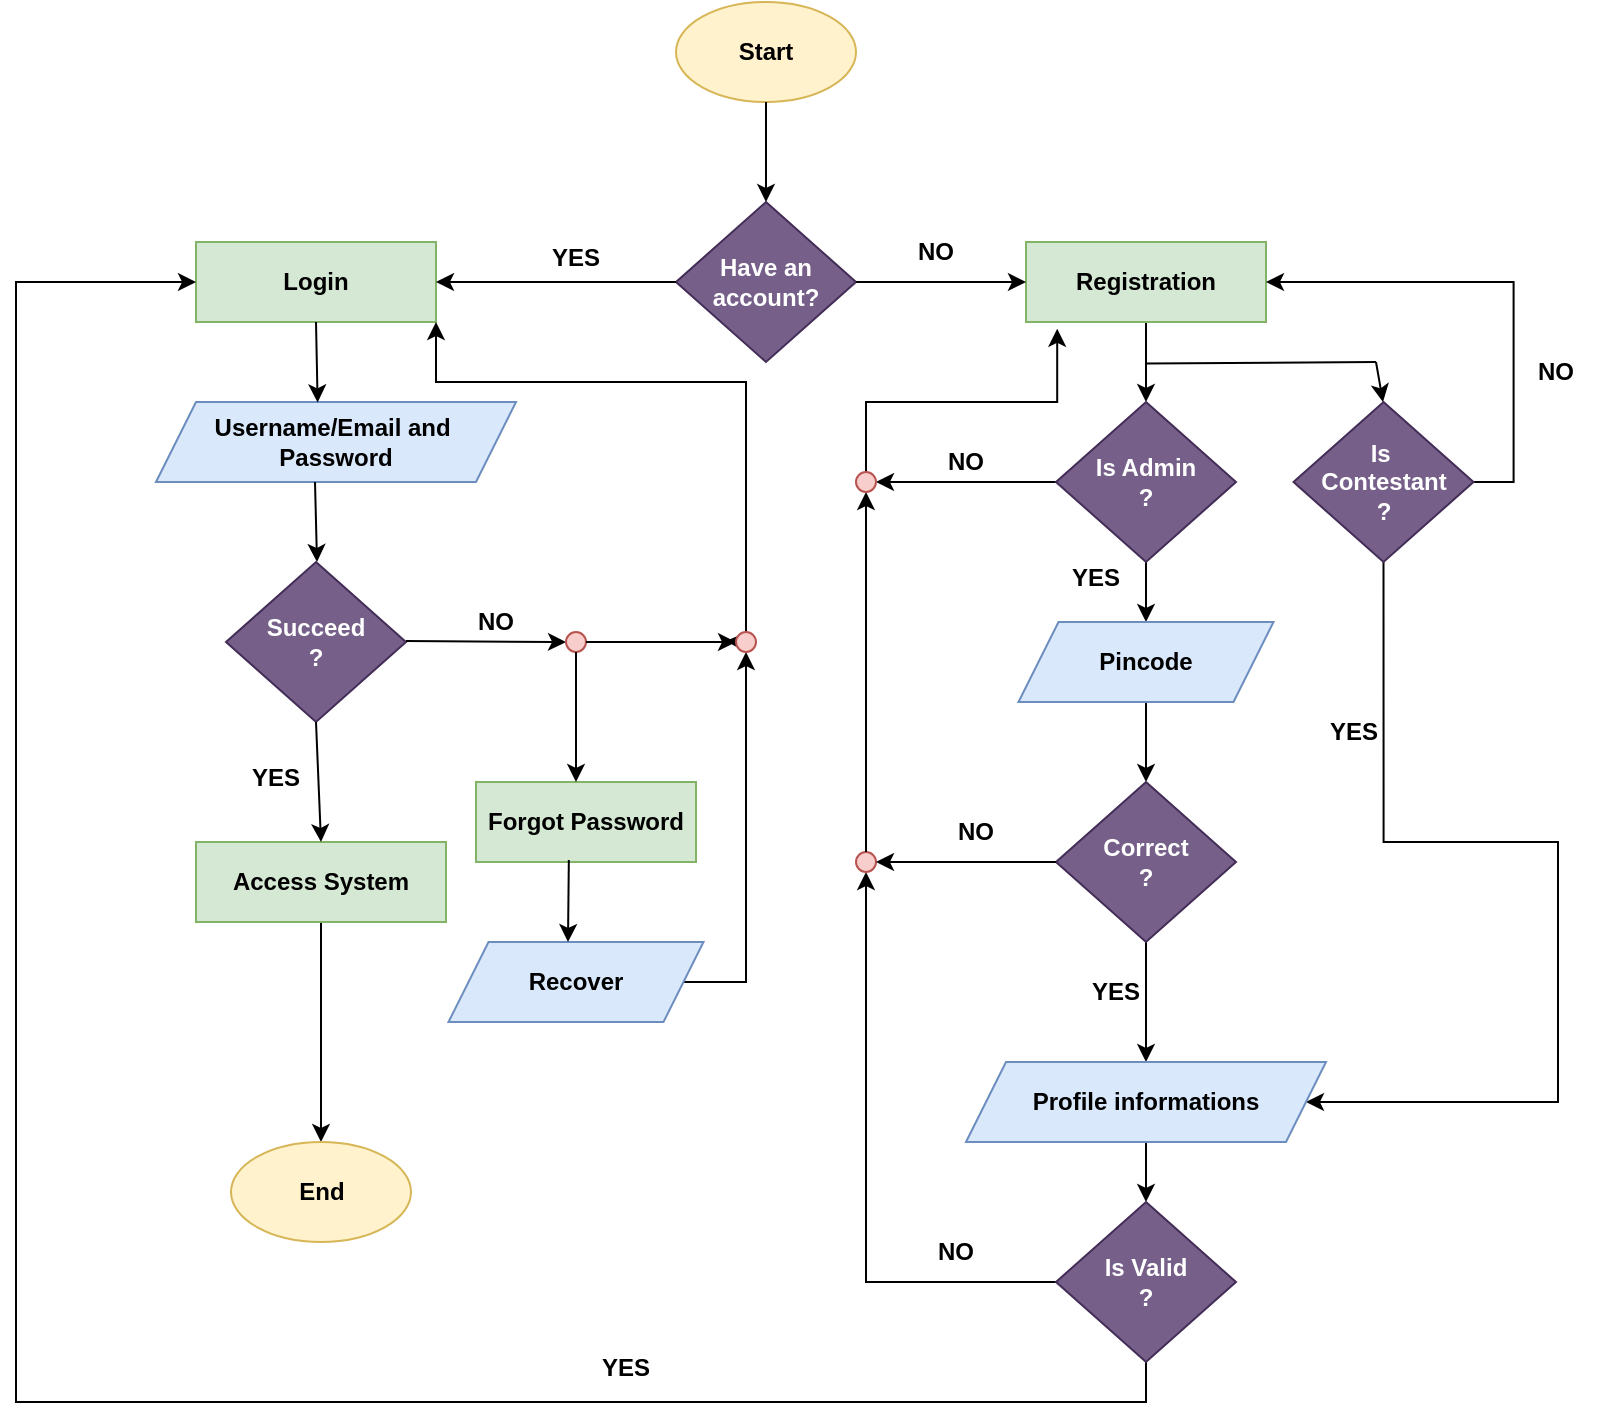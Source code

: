 <mxfile version="24.1.0" type="device">
  <diagram name="Page-1" id="LbJUKonwbourqvJiCGiW">
    <mxGraphModel dx="1050" dy="565" grid="0" gridSize="10" guides="1" tooltips="1" connect="1" arrows="1" fold="1" page="1" pageScale="1" pageWidth="850" pageHeight="1100" math="0" shadow="0">
      <root>
        <mxCell id="0" />
        <mxCell id="1" parent="0" />
        <mxCell id="G7QfSokvVwDWU3bzImGe-1" value="&lt;b&gt;Start&lt;/b&gt;" style="ellipse;whiteSpace=wrap;html=1;fillColor=#fff2cc;strokeColor=#d6b656;" parent="1" vertex="1">
          <mxGeometry x="370" y="60" width="90" height="50" as="geometry" />
        </mxCell>
        <mxCell id="G7QfSokvVwDWU3bzImGe-2" value="&lt;b&gt;Have an account?&lt;/b&gt;" style="rhombus;whiteSpace=wrap;html=1;fillColor=#76608a;strokeColor=#432D57;fontColor=#ffffff;" parent="1" vertex="1">
          <mxGeometry x="370" y="160" width="90" height="80" as="geometry" />
        </mxCell>
        <mxCell id="G7QfSokvVwDWU3bzImGe-4" value="" style="endArrow=classic;html=1;rounded=0;entryX=0.5;entryY=0;entryDx=0;entryDy=0;exitX=0.5;exitY=1;exitDx=0;exitDy=0;" parent="1" source="G7QfSokvVwDWU3bzImGe-1" target="G7QfSokvVwDWU3bzImGe-2" edge="1">
          <mxGeometry width="50" height="50" relative="1" as="geometry">
            <mxPoint x="390" y="130" as="sourcePoint" />
            <mxPoint x="440" y="110" as="targetPoint" />
          </mxGeometry>
        </mxCell>
        <mxCell id="G7QfSokvVwDWU3bzImGe-5" value="&lt;b&gt;Login&lt;/b&gt;" style="rounded=0;whiteSpace=wrap;html=1;fillColor=#d5e8d4;strokeColor=#82b366;" parent="1" vertex="1">
          <mxGeometry x="130" y="180" width="120" height="40" as="geometry" />
        </mxCell>
        <mxCell id="G7QfSokvVwDWU3bzImGe-58" style="edgeStyle=orthogonalEdgeStyle;rounded=0;orthogonalLoop=1;jettySize=auto;html=1;entryX=0.5;entryY=0;entryDx=0;entryDy=0;" parent="1" source="G7QfSokvVwDWU3bzImGe-6" target="G7QfSokvVwDWU3bzImGe-56" edge="1">
          <mxGeometry relative="1" as="geometry" />
        </mxCell>
        <mxCell id="G7QfSokvVwDWU3bzImGe-6" value="&lt;b&gt;Registration&lt;/b&gt;" style="rounded=0;whiteSpace=wrap;html=1;fillColor=#d5e8d4;strokeColor=#82b366;" parent="1" vertex="1">
          <mxGeometry x="545" y="180" width="120" height="40" as="geometry" />
        </mxCell>
        <mxCell id="G7QfSokvVwDWU3bzImGe-8" value="" style="endArrow=classic;html=1;rounded=0;exitX=0;exitY=0.5;exitDx=0;exitDy=0;entryX=1;entryY=0.5;entryDx=0;entryDy=0;" parent="1" source="G7QfSokvVwDWU3bzImGe-2" target="G7QfSokvVwDWU3bzImGe-5" edge="1">
          <mxGeometry width="50" height="50" relative="1" as="geometry">
            <mxPoint x="260" y="220" as="sourcePoint" />
            <mxPoint x="310" y="170" as="targetPoint" />
          </mxGeometry>
        </mxCell>
        <mxCell id="G7QfSokvVwDWU3bzImGe-9" value="" style="endArrow=classic;html=1;rounded=0;exitX=1;exitY=0.5;exitDx=0;exitDy=0;entryX=0;entryY=0.5;entryDx=0;entryDy=0;" parent="1" source="G7QfSokvVwDWU3bzImGe-2" target="G7QfSokvVwDWU3bzImGe-6" edge="1">
          <mxGeometry width="50" height="50" relative="1" as="geometry">
            <mxPoint x="580" y="160" as="sourcePoint" />
            <mxPoint x="460" y="160" as="targetPoint" />
          </mxGeometry>
        </mxCell>
        <mxCell id="G7QfSokvVwDWU3bzImGe-10" value="&lt;b&gt;Username/Email and&amp;nbsp;&lt;/b&gt;&lt;div&gt;&lt;b&gt;Password&lt;/b&gt;&lt;/div&gt;" style="shape=parallelogram;perimeter=parallelogramPerimeter;whiteSpace=wrap;html=1;fixedSize=1;fillColor=#dae8fc;strokeColor=#6c8ebf;" parent="1" vertex="1">
          <mxGeometry x="110" y="260" width="180" height="40" as="geometry" />
        </mxCell>
        <mxCell id="G7QfSokvVwDWU3bzImGe-11" value="" style="endArrow=classic;html=1;rounded=0;exitX=0.5;exitY=1;exitDx=0;exitDy=0;entryX=0.449;entryY=0.005;entryDx=0;entryDy=0;entryPerimeter=0;" parent="1" source="G7QfSokvVwDWU3bzImGe-5" target="G7QfSokvVwDWU3bzImGe-10" edge="1">
          <mxGeometry width="50" height="50" relative="1" as="geometry">
            <mxPoint x="260" y="250" as="sourcePoint" />
            <mxPoint x="310" y="200" as="targetPoint" />
          </mxGeometry>
        </mxCell>
        <mxCell id="G7QfSokvVwDWU3bzImGe-12" value="&lt;b&gt;Succeed&lt;/b&gt;&lt;div&gt;&lt;b&gt;?&lt;/b&gt;&lt;/div&gt;" style="rhombus;whiteSpace=wrap;html=1;fillColor=#76608a;strokeColor=#432D57;fontColor=#ffffff;" parent="1" vertex="1">
          <mxGeometry x="145" y="340" width="90" height="80" as="geometry" />
        </mxCell>
        <mxCell id="G7QfSokvVwDWU3bzImGe-13" value="" style="endArrow=classic;html=1;rounded=0;exitX=0.5;exitY=1;exitDx=0;exitDy=0;entryX=0.449;entryY=0.005;entryDx=0;entryDy=0;entryPerimeter=0;" parent="1" edge="1">
          <mxGeometry width="50" height="50" relative="1" as="geometry">
            <mxPoint x="189.5" y="300" as="sourcePoint" />
            <mxPoint x="190.5" y="340" as="targetPoint" />
          </mxGeometry>
        </mxCell>
        <mxCell id="G7QfSokvVwDWU3bzImGe-17" value="&lt;b&gt;Forgot Password&lt;/b&gt;" style="rounded=0;whiteSpace=wrap;html=1;fillColor=#d5e8d4;strokeColor=#82b366;" parent="1" vertex="1">
          <mxGeometry x="270" y="450" width="110" height="40" as="geometry" />
        </mxCell>
        <mxCell id="G7QfSokvVwDWU3bzImGe-18" value="" style="endArrow=classic;html=1;rounded=0;exitX=1;exitY=0.5;exitDx=0;exitDy=0;entryX=0;entryY=0.5;entryDx=0;entryDy=0;" parent="1" target="G7QfSokvVwDWU3bzImGe-29" edge="1">
          <mxGeometry width="50" height="50" relative="1" as="geometry">
            <mxPoint x="235" y="379.5" as="sourcePoint" />
            <mxPoint x="300" y="380" as="targetPoint" />
          </mxGeometry>
        </mxCell>
        <mxCell id="G7QfSokvVwDWU3bzImGe-46" style="edgeStyle=orthogonalEdgeStyle;rounded=0;orthogonalLoop=1;jettySize=auto;html=1;exitX=1;exitY=0.5;exitDx=0;exitDy=0;entryX=0.5;entryY=1;entryDx=0;entryDy=0;" parent="1" source="G7QfSokvVwDWU3bzImGe-20" target="G7QfSokvVwDWU3bzImGe-44" edge="1">
          <mxGeometry relative="1" as="geometry" />
        </mxCell>
        <mxCell id="G7QfSokvVwDWU3bzImGe-20" value="&lt;b&gt;Recover&lt;/b&gt;" style="shape=parallelogram;perimeter=parallelogramPerimeter;whiteSpace=wrap;html=1;fixedSize=1;fillColor=#dae8fc;strokeColor=#6c8ebf;" parent="1" vertex="1">
          <mxGeometry x="256.25" y="530" width="127.5" height="40" as="geometry" />
        </mxCell>
        <mxCell id="G7QfSokvVwDWU3bzImGe-23" value="&lt;b&gt;YES&lt;/b&gt;&lt;div&gt;&lt;br&gt;&lt;/div&gt;" style="text;html=1;align=center;verticalAlign=middle;whiteSpace=wrap;rounded=0;" parent="1" vertex="1">
          <mxGeometry x="290" y="180" width="60" height="30" as="geometry" />
        </mxCell>
        <mxCell id="G7QfSokvVwDWU3bzImGe-24" value="&lt;b&gt;YES&lt;/b&gt;&lt;div&gt;&lt;br&gt;&lt;/div&gt;" style="text;html=1;align=center;verticalAlign=middle;whiteSpace=wrap;rounded=0;" parent="1" vertex="1">
          <mxGeometry x="140" y="440" width="60" height="30" as="geometry" />
        </mxCell>
        <mxCell id="G7QfSokvVwDWU3bzImGe-25" value="&lt;b&gt;NO&lt;/b&gt;" style="text;html=1;align=center;verticalAlign=middle;whiteSpace=wrap;rounded=0;" parent="1" vertex="1">
          <mxGeometry x="470" y="170" width="60" height="30" as="geometry" />
        </mxCell>
        <mxCell id="G7QfSokvVwDWU3bzImGe-26" value="&lt;b&gt;NO&lt;/b&gt;" style="text;html=1;align=center;verticalAlign=middle;whiteSpace=wrap;rounded=0;" parent="1" vertex="1">
          <mxGeometry x="250" y="355" width="60" height="30" as="geometry" />
        </mxCell>
        <mxCell id="G7QfSokvVwDWU3bzImGe-110" style="edgeStyle=orthogonalEdgeStyle;rounded=0;orthogonalLoop=1;jettySize=auto;html=1;" parent="1" source="G7QfSokvVwDWU3bzImGe-27" edge="1">
          <mxGeometry relative="1" as="geometry">
            <mxPoint x="192.5" y="630" as="targetPoint" />
          </mxGeometry>
        </mxCell>
        <mxCell id="G7QfSokvVwDWU3bzImGe-27" value="&lt;b&gt;Access System&lt;/b&gt;" style="rounded=0;whiteSpace=wrap;html=1;fillColor=#d5e8d4;strokeColor=#82b366;" parent="1" vertex="1">
          <mxGeometry x="130" y="480" width="125" height="40" as="geometry" />
        </mxCell>
        <mxCell id="G7QfSokvVwDWU3bzImGe-28" value="" style="endArrow=classic;html=1;rounded=0;entryX=0.5;entryY=0;entryDx=0;entryDy=0;" parent="1" target="G7QfSokvVwDWU3bzImGe-27" edge="1">
          <mxGeometry width="50" height="50" relative="1" as="geometry">
            <mxPoint x="190" y="420" as="sourcePoint" />
            <mxPoint x="240" y="370" as="targetPoint" />
          </mxGeometry>
        </mxCell>
        <mxCell id="G7QfSokvVwDWU3bzImGe-29" value="" style="ellipse;whiteSpace=wrap;html=1;aspect=fixed;fillColor=#f8cecc;strokeColor=#b85450;" parent="1" vertex="1">
          <mxGeometry x="315" y="375" width="10" height="10" as="geometry" />
        </mxCell>
        <mxCell id="G7QfSokvVwDWU3bzImGe-31" value="" style="endArrow=classic;html=1;rounded=0;exitX=0.5;exitY=1;exitDx=0;exitDy=0;" parent="1" source="G7QfSokvVwDWU3bzImGe-29" edge="1">
          <mxGeometry width="50" height="50" relative="1" as="geometry">
            <mxPoint x="310" y="400" as="sourcePoint" />
            <mxPoint x="320" y="450" as="targetPoint" />
          </mxGeometry>
        </mxCell>
        <mxCell id="G7QfSokvVwDWU3bzImGe-34" value="" style="endArrow=classic;html=1;rounded=0;exitX=0.422;exitY=0.975;exitDx=0;exitDy=0;exitPerimeter=0;" parent="1" source="G7QfSokvVwDWU3bzImGe-17" edge="1">
          <mxGeometry width="50" height="50" relative="1" as="geometry">
            <mxPoint x="333" y="490" as="sourcePoint" />
            <mxPoint x="316" y="530" as="targetPoint" />
          </mxGeometry>
        </mxCell>
        <mxCell id="G7QfSokvVwDWU3bzImGe-39" value="" style="endArrow=classic;html=1;rounded=0;entryX=0;entryY=0.5;entryDx=0;entryDy=0;" parent="1" source="G7QfSokvVwDWU3bzImGe-44" edge="1">
          <mxGeometry width="50" height="50" relative="1" as="geometry">
            <mxPoint x="325" y="380" as="sourcePoint" />
            <mxPoint x="395" y="379.5" as="targetPoint" />
          </mxGeometry>
        </mxCell>
        <mxCell id="G7QfSokvVwDWU3bzImGe-45" value="" style="endArrow=classic;html=1;rounded=0;entryX=0;entryY=0.5;entryDx=0;entryDy=0;" parent="1" target="G7QfSokvVwDWU3bzImGe-44" edge="1">
          <mxGeometry width="50" height="50" relative="1" as="geometry">
            <mxPoint x="325" y="380" as="sourcePoint" />
            <mxPoint x="395" y="379.5" as="targetPoint" />
          </mxGeometry>
        </mxCell>
        <mxCell id="G7QfSokvVwDWU3bzImGe-54" style="edgeStyle=orthogonalEdgeStyle;rounded=0;orthogonalLoop=1;jettySize=auto;html=1;exitX=0.5;exitY=0;exitDx=0;exitDy=0;entryX=1;entryY=1;entryDx=0;entryDy=0;" parent="1" source="G7QfSokvVwDWU3bzImGe-44" target="G7QfSokvVwDWU3bzImGe-5" edge="1">
          <mxGeometry relative="1" as="geometry">
            <Array as="points">
              <mxPoint x="405" y="250" />
              <mxPoint x="250" y="250" />
            </Array>
          </mxGeometry>
        </mxCell>
        <mxCell id="G7QfSokvVwDWU3bzImGe-44" value="" style="ellipse;whiteSpace=wrap;html=1;aspect=fixed;fillColor=#f8cecc;strokeColor=#b85450;" parent="1" vertex="1">
          <mxGeometry x="400" y="375" width="10" height="10" as="geometry" />
        </mxCell>
        <mxCell id="G7QfSokvVwDWU3bzImGe-119" style="edgeStyle=orthogonalEdgeStyle;rounded=0;orthogonalLoop=1;jettySize=auto;html=1;exitX=0;exitY=0.5;exitDx=0;exitDy=0;entryX=1;entryY=0.5;entryDx=0;entryDy=0;" parent="1" source="G7QfSokvVwDWU3bzImGe-56" target="G7QfSokvVwDWU3bzImGe-117" edge="1">
          <mxGeometry relative="1" as="geometry" />
        </mxCell>
        <mxCell id="G7QfSokvVwDWU3bzImGe-121" style="edgeStyle=orthogonalEdgeStyle;rounded=0;orthogonalLoop=1;jettySize=auto;html=1;exitX=0.5;exitY=1;exitDx=0;exitDy=0;entryX=0.5;entryY=0;entryDx=0;entryDy=0;" parent="1" source="G7QfSokvVwDWU3bzImGe-56" target="G7QfSokvVwDWU3bzImGe-68" edge="1">
          <mxGeometry relative="1" as="geometry" />
        </mxCell>
        <mxCell id="G7QfSokvVwDWU3bzImGe-56" value="&lt;b&gt;Is Admin&lt;/b&gt;&lt;div&gt;&lt;b&gt;?&lt;/b&gt;&lt;/div&gt;" style="rhombus;whiteSpace=wrap;html=1;fillColor=#76608a;strokeColor=#432D57;fontColor=#ffffff;" parent="1" vertex="1">
          <mxGeometry x="560" y="260" width="90" height="80" as="geometry" />
        </mxCell>
        <mxCell id="G7QfSokvVwDWU3bzImGe-101" style="edgeStyle=orthogonalEdgeStyle;rounded=0;orthogonalLoop=1;jettySize=auto;html=1;exitX=0.5;exitY=1;exitDx=0;exitDy=0;entryX=1;entryY=0.5;entryDx=0;entryDy=0;" parent="1" source="G7QfSokvVwDWU3bzImGe-57" target="G7QfSokvVwDWU3bzImGe-77" edge="1">
          <mxGeometry relative="1" as="geometry">
            <mxPoint x="810" y="600" as="targetPoint" />
            <Array as="points">
              <mxPoint x="784" y="480" />
              <mxPoint x="811" y="480" />
              <mxPoint x="811" y="591" />
            </Array>
          </mxGeometry>
        </mxCell>
        <mxCell id="G7QfSokvVwDWU3bzImGe-129" style="edgeStyle=orthogonalEdgeStyle;rounded=0;orthogonalLoop=1;jettySize=auto;html=1;exitX=1;exitY=0.5;exitDx=0;exitDy=0;entryX=1;entryY=0.5;entryDx=0;entryDy=0;" parent="1" source="G7QfSokvVwDWU3bzImGe-57" target="G7QfSokvVwDWU3bzImGe-6" edge="1">
          <mxGeometry relative="1" as="geometry" />
        </mxCell>
        <mxCell id="G7QfSokvVwDWU3bzImGe-57" value="&lt;b&gt;Is&amp;nbsp;&lt;/b&gt;&lt;div&gt;&lt;b&gt;Contestant&lt;/b&gt;&lt;div&gt;&lt;b&gt;?&lt;/b&gt;&lt;/div&gt;&lt;/div&gt;" style="rhombus;whiteSpace=wrap;html=1;fillColor=#76608a;strokeColor=#432D57;fontColor=#ffffff;" parent="1" vertex="1">
          <mxGeometry x="678.75" y="260" width="90" height="80" as="geometry" />
        </mxCell>
        <mxCell id="G7QfSokvVwDWU3bzImGe-73" style="edgeStyle=orthogonalEdgeStyle;rounded=0;orthogonalLoop=1;jettySize=auto;html=1;exitX=0.5;exitY=1;exitDx=0;exitDy=0;entryX=0.5;entryY=0;entryDx=0;entryDy=0;" parent="1" source="G7QfSokvVwDWU3bzImGe-68" target="G7QfSokvVwDWU3bzImGe-72" edge="1">
          <mxGeometry relative="1" as="geometry" />
        </mxCell>
        <mxCell id="G7QfSokvVwDWU3bzImGe-68" value="&lt;b&gt;Pincode&lt;/b&gt;" style="shape=parallelogram;perimeter=parallelogramPerimeter;whiteSpace=wrap;html=1;fixedSize=1;fillColor=#dae8fc;strokeColor=#6c8ebf;" parent="1" vertex="1">
          <mxGeometry x="541.25" y="370" width="127.5" height="40" as="geometry" />
        </mxCell>
        <mxCell id="G7QfSokvVwDWU3bzImGe-78" style="edgeStyle=orthogonalEdgeStyle;rounded=0;orthogonalLoop=1;jettySize=auto;html=1;entryX=0.5;entryY=0;entryDx=0;entryDy=0;" parent="1" source="G7QfSokvVwDWU3bzImGe-72" target="G7QfSokvVwDWU3bzImGe-77" edge="1">
          <mxGeometry relative="1" as="geometry" />
        </mxCell>
        <mxCell id="G7QfSokvVwDWU3bzImGe-72" value="&lt;b&gt;Correct&lt;/b&gt;&lt;div&gt;&lt;b&gt;?&lt;/b&gt;&lt;/div&gt;" style="rhombus;whiteSpace=wrap;html=1;fillColor=#76608a;strokeColor=#432D57;fontColor=#ffffff;" parent="1" vertex="1">
          <mxGeometry x="560" y="450" width="90" height="80" as="geometry" />
        </mxCell>
        <mxCell id="G7QfSokvVwDWU3bzImGe-80" style="edgeStyle=orthogonalEdgeStyle;rounded=0;orthogonalLoop=1;jettySize=auto;html=1;entryX=0.5;entryY=0;entryDx=0;entryDy=0;" parent="1" source="G7QfSokvVwDWU3bzImGe-77" target="G7QfSokvVwDWU3bzImGe-79" edge="1">
          <mxGeometry relative="1" as="geometry" />
        </mxCell>
        <mxCell id="G7QfSokvVwDWU3bzImGe-77" value="&lt;b&gt;Profile informations&lt;/b&gt;" style="shape=parallelogram;perimeter=parallelogramPerimeter;whiteSpace=wrap;html=1;fixedSize=1;fillColor=#dae8fc;strokeColor=#6c8ebf;" parent="1" vertex="1">
          <mxGeometry x="515" y="590" width="180" height="40" as="geometry" />
        </mxCell>
        <mxCell id="G7QfSokvVwDWU3bzImGe-89" style="edgeStyle=orthogonalEdgeStyle;rounded=0;orthogonalLoop=1;jettySize=auto;html=1;entryX=0.5;entryY=1;entryDx=0;entryDy=0;" parent="1" source="G7QfSokvVwDWU3bzImGe-79" target="G7QfSokvVwDWU3bzImGe-84" edge="1">
          <mxGeometry relative="1" as="geometry" />
        </mxCell>
        <mxCell id="G7QfSokvVwDWU3bzImGe-127" style="edgeStyle=orthogonalEdgeStyle;rounded=0;orthogonalLoop=1;jettySize=auto;html=1;exitX=0.5;exitY=1;exitDx=0;exitDy=0;entryX=0;entryY=0.5;entryDx=0;entryDy=0;" parent="1" source="G7QfSokvVwDWU3bzImGe-79" target="G7QfSokvVwDWU3bzImGe-5" edge="1">
          <mxGeometry relative="1" as="geometry">
            <mxPoint x="50" y="190" as="targetPoint" />
            <Array as="points">
              <mxPoint x="605" y="760" />
              <mxPoint x="40" y="760" />
              <mxPoint x="40" y="200" />
            </Array>
          </mxGeometry>
        </mxCell>
        <mxCell id="G7QfSokvVwDWU3bzImGe-79" value="&lt;b&gt;Is Valid&lt;/b&gt;&lt;div&gt;&lt;b&gt;?&lt;/b&gt;&lt;/div&gt;" style="rhombus;whiteSpace=wrap;html=1;fillColor=#76608a;strokeColor=#432D57;fontColor=#ffffff;" parent="1" vertex="1">
          <mxGeometry x="560" y="660" width="90" height="80" as="geometry" />
        </mxCell>
        <mxCell id="G7QfSokvVwDWU3bzImGe-90" style="rounded=0;orthogonalLoop=1;jettySize=auto;html=1;elbow=vertical;edgeStyle=elbowEdgeStyle;entryX=0.13;entryY=1.085;entryDx=0;entryDy=0;entryPerimeter=0;" parent="1" source="G7QfSokvVwDWU3bzImGe-117" target="G7QfSokvVwDWU3bzImGe-6" edge="1">
          <mxGeometry relative="1" as="geometry">
            <mxPoint x="500" y="240" as="targetPoint" />
            <Array as="points">
              <mxPoint x="520" y="260" />
              <mxPoint x="510" y="354" />
            </Array>
          </mxGeometry>
        </mxCell>
        <mxCell id="G7QfSokvVwDWU3bzImGe-84" value="" style="ellipse;whiteSpace=wrap;html=1;aspect=fixed;fillColor=#f8cecc;strokeColor=#b85450;" parent="1" vertex="1">
          <mxGeometry x="460" y="485" width="10" height="10" as="geometry" />
        </mxCell>
        <mxCell id="G7QfSokvVwDWU3bzImGe-96" value="&lt;b&gt;NO&lt;/b&gt;" style="text;html=1;align=center;verticalAlign=middle;whiteSpace=wrap;rounded=0;" parent="1" vertex="1">
          <mxGeometry x="490" y="460" width="60" height="30" as="geometry" />
        </mxCell>
        <mxCell id="G7QfSokvVwDWU3bzImGe-99" value="" style="endArrow=classic;html=1;rounded=0;entryX=0.449;entryY=0.005;entryDx=0;entryDy=0;entryPerimeter=0;" parent="1" edge="1">
          <mxGeometry width="50" height="50" relative="1" as="geometry">
            <mxPoint x="720" y="240" as="sourcePoint" />
            <mxPoint x="723.5" y="260" as="targetPoint" />
          </mxGeometry>
        </mxCell>
        <mxCell id="G7QfSokvVwDWU3bzImGe-102" value="&lt;b&gt;YES&lt;/b&gt;" style="text;html=1;align=center;verticalAlign=middle;whiteSpace=wrap;rounded=0;" parent="1" vertex="1">
          <mxGeometry x="678.75" y="410" width="60" height="30" as="geometry" />
        </mxCell>
        <mxCell id="G7QfSokvVwDWU3bzImGe-103" value="&lt;b&gt;YES&lt;/b&gt;" style="text;html=1;align=center;verticalAlign=middle;whiteSpace=wrap;rounded=0;" parent="1" vertex="1">
          <mxGeometry x="560" y="540" width="60" height="30" as="geometry" />
        </mxCell>
        <mxCell id="G7QfSokvVwDWU3bzImGe-109" value="&lt;b&gt;End&lt;/b&gt;" style="ellipse;whiteSpace=wrap;html=1;fillColor=#fff2cc;strokeColor=#d6b656;" parent="1" vertex="1">
          <mxGeometry x="147.5" y="630" width="90" height="50" as="geometry" />
        </mxCell>
        <mxCell id="G7QfSokvVwDWU3bzImGe-118" value="" style="rounded=0;orthogonalLoop=1;jettySize=auto;html=1;elbow=vertical;edgeStyle=elbowEdgeStyle;entryX=0.5;entryY=1;entryDx=0;entryDy=0;" parent="1" source="G7QfSokvVwDWU3bzImGe-84" target="G7QfSokvVwDWU3bzImGe-117" edge="1">
          <mxGeometry relative="1" as="geometry">
            <mxPoint x="465" y="320" as="targetPoint" />
            <mxPoint x="465" y="485" as="sourcePoint" />
            <Array as="points" />
          </mxGeometry>
        </mxCell>
        <mxCell id="G7QfSokvVwDWU3bzImGe-117" value="" style="ellipse;whiteSpace=wrap;html=1;aspect=fixed;fillColor=#f8cecc;strokeColor=#b85450;" parent="1" vertex="1">
          <mxGeometry x="460" y="295" width="10" height="10" as="geometry" />
        </mxCell>
        <mxCell id="G7QfSokvVwDWU3bzImGe-120" value="&lt;b&gt;NO&lt;/b&gt;" style="text;html=1;align=center;verticalAlign=middle;whiteSpace=wrap;rounded=0;" parent="1" vertex="1">
          <mxGeometry x="485" y="275" width="60" height="30" as="geometry" />
        </mxCell>
        <mxCell id="G7QfSokvVwDWU3bzImGe-123" value="" style="endArrow=classic;html=1;rounded=0;entryX=1;entryY=0.5;entryDx=0;entryDy=0;exitX=0;exitY=0.5;exitDx=0;exitDy=0;exitPerimeter=0;" parent="1" source="G7QfSokvVwDWU3bzImGe-72" target="G7QfSokvVwDWU3bzImGe-84" edge="1">
          <mxGeometry width="50" height="50" relative="1" as="geometry">
            <mxPoint x="555" y="490" as="sourcePoint" />
            <mxPoint x="485" y="470" as="targetPoint" />
          </mxGeometry>
        </mxCell>
        <mxCell id="G7QfSokvVwDWU3bzImGe-128" value="" style="endArrow=none;html=1;rounded=0;" parent="1" edge="1">
          <mxGeometry width="50" height="50" relative="1" as="geometry">
            <mxPoint x="720" y="240" as="sourcePoint" />
            <mxPoint x="605" y="240.711" as="targetPoint" />
          </mxGeometry>
        </mxCell>
        <mxCell id="G7QfSokvVwDWU3bzImGe-130" value="&lt;b&gt;NO&lt;/b&gt;" style="text;html=1;align=center;verticalAlign=middle;whiteSpace=wrap;rounded=0;" parent="1" vertex="1">
          <mxGeometry x="780" y="230" width="60" height="30" as="geometry" />
        </mxCell>
        <mxCell id="G7QfSokvVwDWU3bzImGe-131" value="&lt;b&gt;YES&lt;/b&gt;&lt;div&gt;&lt;br&gt;&lt;/div&gt;" style="text;html=1;align=center;verticalAlign=middle;whiteSpace=wrap;rounded=0;" parent="1" vertex="1">
          <mxGeometry x="550" y="340" width="60" height="30" as="geometry" />
        </mxCell>
        <mxCell id="G7QfSokvVwDWU3bzImGe-136" value="&lt;b&gt;YES&lt;/b&gt;&lt;div&gt;&lt;br&gt;&lt;/div&gt;" style="text;html=1;align=center;verticalAlign=middle;whiteSpace=wrap;rounded=0;" parent="1" vertex="1">
          <mxGeometry x="315" y="740" width="60" height="20" as="geometry" />
        </mxCell>
        <mxCell id="G7QfSokvVwDWU3bzImGe-137" value="&lt;b&gt;NO&lt;/b&gt;" style="text;html=1;align=center;verticalAlign=middle;whiteSpace=wrap;rounded=0;" parent="1" vertex="1">
          <mxGeometry x="480" y="670" width="60" height="30" as="geometry" />
        </mxCell>
      </root>
    </mxGraphModel>
  </diagram>
</mxfile>
